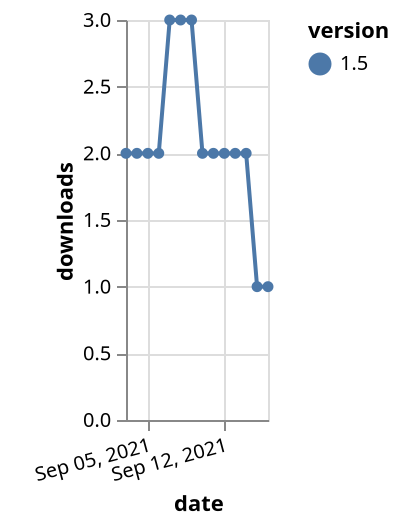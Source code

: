 {"$schema": "https://vega.github.io/schema/vega-lite/v5.json", "description": "A simple bar chart with embedded data.", "data": {"values": [{"date": "2021-09-03", "total": 2240, "delta": 2, "version": "1.5"}, {"date": "2021-09-04", "total": 2242, "delta": 2, "version": "1.5"}, {"date": "2021-09-05", "total": 2244, "delta": 2, "version": "1.5"}, {"date": "2021-09-06", "total": 2246, "delta": 2, "version": "1.5"}, {"date": "2021-09-07", "total": 2249, "delta": 3, "version": "1.5"}, {"date": "2021-09-08", "total": 2252, "delta": 3, "version": "1.5"}, {"date": "2021-09-09", "total": 2255, "delta": 3, "version": "1.5"}, {"date": "2021-09-10", "total": 2257, "delta": 2, "version": "1.5"}, {"date": "2021-09-11", "total": 2259, "delta": 2, "version": "1.5"}, {"date": "2021-09-12", "total": 2261, "delta": 2, "version": "1.5"}, {"date": "2021-09-13", "total": 2263, "delta": 2, "version": "1.5"}, {"date": "2021-09-14", "total": 2265, "delta": 2, "version": "1.5"}, {"date": "2021-09-15", "total": 2266, "delta": 1, "version": "1.5"}, {"date": "2021-09-16", "total": 2267, "delta": 1, "version": "1.5"}]}, "width": "container", "mark": {"type": "line", "point": {"filled": true}}, "encoding": {"x": {"field": "date", "type": "temporal", "timeUnit": "yearmonthdate", "title": "date", "axis": {"labelAngle": -15}}, "y": {"field": "delta", "type": "quantitative", "title": "downloads"}, "color": {"field": "version", "type": "nominal"}, "tooltip": {"field": "delta"}}}